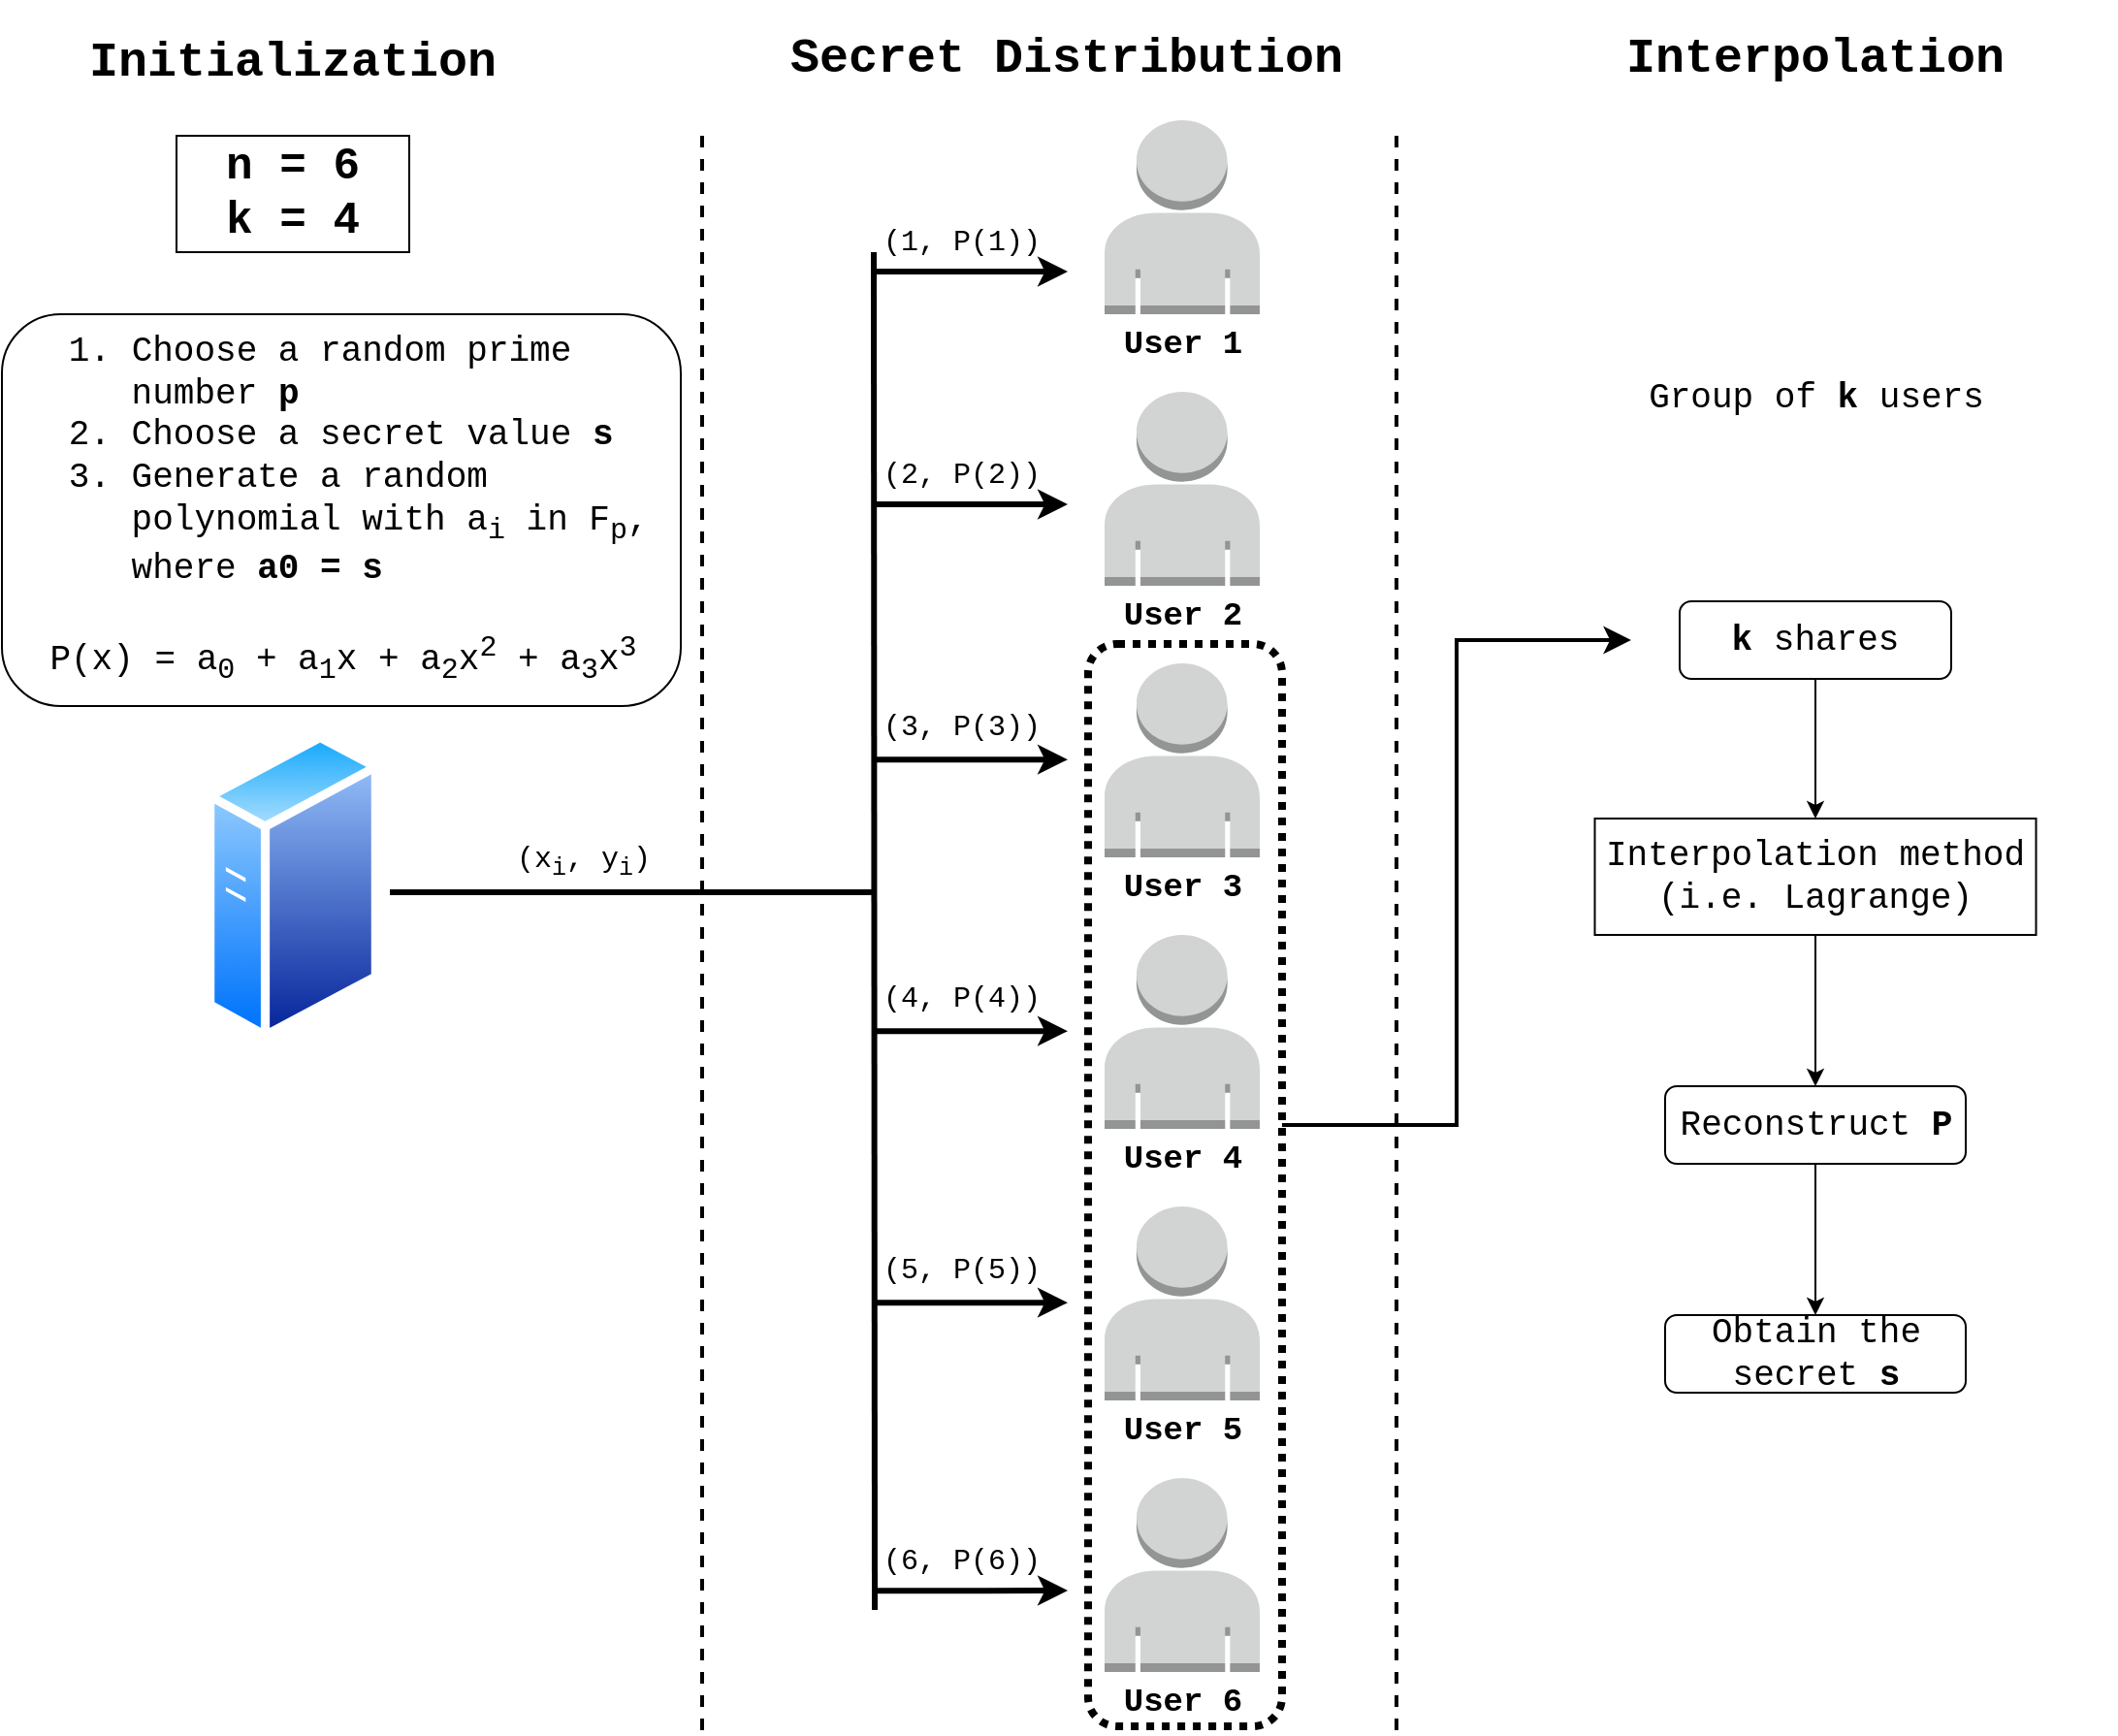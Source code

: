 <mxfile version="21.3.5" type="device">
  <diagram id="l8hXMBHkgcEJcSW0mbfh" name="Page-1">
    <mxGraphModel dx="2289" dy="1240" grid="1" gridSize="10" guides="1" tooltips="1" connect="1" arrows="1" fold="1" page="1" pageScale="1" pageWidth="1169" pageHeight="827" math="0" shadow="0">
      <root>
        <mxCell id="0" />
        <mxCell id="1" parent="0" />
        <mxCell id="tKc_tNkXUqN4JUZnoyCj-15" value="" style="outlineConnect=0;dashed=0;verticalLabelPosition=bottom;verticalAlign=top;align=center;html=1;shape=mxgraph.aws3.user;fillColor=#D2D3D3;gradientColor=none;" parent="1" vertex="1">
          <mxGeometry x="578.5" y="82" width="80" height="100" as="geometry" />
        </mxCell>
        <mxCell id="tKc_tNkXUqN4JUZnoyCj-16" value="" style="outlineConnect=0;dashed=0;verticalLabelPosition=bottom;verticalAlign=top;align=center;html=1;shape=mxgraph.aws3.user;fillColor=#D2D3D3;gradientColor=none;" parent="1" vertex="1">
          <mxGeometry x="578.5" y="502" width="80" height="100" as="geometry" />
        </mxCell>
        <mxCell id="tKc_tNkXUqN4JUZnoyCj-17" value="" style="outlineConnect=0;dashed=0;verticalLabelPosition=bottom;verticalAlign=top;align=center;html=1;shape=mxgraph.aws3.user;fillColor=#D2D3D3;gradientColor=none;" parent="1" vertex="1">
          <mxGeometry x="578.5" y="222" width="80" height="100" as="geometry" />
        </mxCell>
        <mxCell id="tKc_tNkXUqN4JUZnoyCj-18" value="" style="outlineConnect=0;dashed=0;verticalLabelPosition=bottom;verticalAlign=top;align=center;html=1;shape=mxgraph.aws3.user;fillColor=#D2D3D3;gradientColor=none;" parent="1" vertex="1">
          <mxGeometry x="578.5" y="642" width="80" height="100" as="geometry" />
        </mxCell>
        <mxCell id="tKc_tNkXUqN4JUZnoyCj-19" value="" style="outlineConnect=0;dashed=0;verticalLabelPosition=bottom;verticalAlign=top;align=center;html=1;shape=mxgraph.aws3.user;fillColor=#D2D3D3;gradientColor=none;" parent="1" vertex="1">
          <mxGeometry x="578.5" y="782" width="80" height="100" as="geometry" />
        </mxCell>
        <mxCell id="tKc_tNkXUqN4JUZnoyCj-20" value="" style="outlineConnect=0;dashed=0;verticalLabelPosition=bottom;verticalAlign=top;align=center;html=1;shape=mxgraph.aws3.user;fillColor=#D2D3D3;gradientColor=none;" parent="1" vertex="1">
          <mxGeometry x="578.5" y="362" width="80" height="100" as="geometry" />
        </mxCell>
        <mxCell id="tKc_tNkXUqN4JUZnoyCj-23" value="&lt;font face=&quot;Courier New&quot; style=&quot;font-size: 17px;&quot;&gt;User 1&lt;/font&gt;" style="text;html=1;strokeColor=none;fillColor=none;align=center;verticalAlign=middle;whiteSpace=wrap;rounded=0;fontSize=17;fontStyle=1" parent="1" vertex="1">
          <mxGeometry x="578.5" y="182" width="80" height="30" as="geometry" />
        </mxCell>
        <mxCell id="tKc_tNkXUqN4JUZnoyCj-24" value="&lt;font face=&quot;Courier New&quot; style=&quot;font-size: 17px;&quot;&gt;User 6&lt;/font&gt;" style="text;html=1;strokeColor=none;fillColor=none;align=center;verticalAlign=middle;whiteSpace=wrap;rounded=0;fontSize=17;fontStyle=1" parent="1" vertex="1">
          <mxGeometry x="578.5" y="882" width="80" height="30" as="geometry" />
        </mxCell>
        <mxCell id="tKc_tNkXUqN4JUZnoyCj-25" value="&lt;font face=&quot;Courier New&quot; style=&quot;font-size: 17px;&quot;&gt;User 5&lt;/font&gt;" style="text;html=1;strokeColor=none;fillColor=none;align=center;verticalAlign=middle;whiteSpace=wrap;rounded=0;fontSize=17;fontStyle=1" parent="1" vertex="1">
          <mxGeometry x="578.5" y="742" width="80" height="30" as="geometry" />
        </mxCell>
        <mxCell id="tKc_tNkXUqN4JUZnoyCj-26" value="&lt;font face=&quot;Courier New&quot; style=&quot;font-size: 17px;&quot;&gt;User 4&lt;/font&gt;" style="text;html=1;strokeColor=none;fillColor=none;align=center;verticalAlign=middle;whiteSpace=wrap;rounded=0;fontSize=17;fontStyle=1" parent="1" vertex="1">
          <mxGeometry x="578.5" y="602" width="80" height="30" as="geometry" />
        </mxCell>
        <mxCell id="tKc_tNkXUqN4JUZnoyCj-27" value="&lt;font face=&quot;Courier New&quot; style=&quot;font-size: 17px;&quot;&gt;User 3&lt;/font&gt;" style="text;html=1;strokeColor=none;fillColor=none;align=center;verticalAlign=middle;whiteSpace=wrap;rounded=0;fontSize=17;fontStyle=1" parent="1" vertex="1">
          <mxGeometry x="578.5" y="462" width="80" height="30" as="geometry" />
        </mxCell>
        <mxCell id="tKc_tNkXUqN4JUZnoyCj-28" value="&lt;font face=&quot;Courier New&quot; style=&quot;font-size: 17px;&quot;&gt;User 2&lt;/font&gt;" style="text;html=1;strokeColor=none;fillColor=none;align=center;verticalAlign=middle;whiteSpace=wrap;rounded=0;fontSize=17;fontStyle=1" parent="1" vertex="1">
          <mxGeometry x="578.5" y="322" width="80" height="30" as="geometry" />
        </mxCell>
        <mxCell id="tKc_tNkXUqN4JUZnoyCj-38" value="" style="image;aspect=fixed;perimeter=ellipsePerimeter;html=1;align=center;shadow=0;dashed=0;spacingTop=3;image=img/lib/active_directory/generic_server.svg;" parent="1" vertex="1">
          <mxGeometry x="115" y="396.65" width="90" height="160.7" as="geometry" />
        </mxCell>
        <mxCell id="tKc_tNkXUqN4JUZnoyCj-40" value="" style="endArrow=none;html=1;rounded=0;dashed=1;strokeWidth=2;" parent="1" edge="1">
          <mxGeometry width="50" height="50" relative="1" as="geometry">
            <mxPoint x="371" y="912" as="sourcePoint" />
            <mxPoint x="371" y="84" as="targetPoint" />
          </mxGeometry>
        </mxCell>
        <mxCell id="tKc_tNkXUqN4JUZnoyCj-41" value="&lt;font face=&quot;Courier New&quot; style=&quot;font-size: 25px;&quot;&gt;&lt;b&gt;Initialization&lt;/b&gt;&lt;/font&gt;" style="text;html=1;strokeColor=none;fillColor=none;align=center;verticalAlign=middle;whiteSpace=wrap;rounded=0;" parent="1" vertex="1">
          <mxGeometry x="40" y="22" width="240" height="60" as="geometry" />
        </mxCell>
        <mxCell id="tKc_tNkXUqN4JUZnoyCj-44" value="&lt;font face=&quot;Courier New&quot; style=&quot;font-size: 23px;&quot;&gt;&lt;b&gt;n = 6&lt;br&gt;k = 4&lt;/b&gt;&lt;/font&gt;" style="rounded=0;whiteSpace=wrap;html=1;fillColor=none;" parent="1" vertex="1">
          <mxGeometry x="100" y="90" width="120" height="60" as="geometry" />
        </mxCell>
        <mxCell id="CRX2v8fpZ8JX_sU6unah-1" value="" style="endArrow=none;html=1;rounded=0;strokeColor=default;strokeWidth=3;" parent="1" edge="1">
          <mxGeometry width="50" height="50" relative="1" as="geometry">
            <mxPoint x="210" y="480" as="sourcePoint" />
            <mxPoint x="460" y="480" as="targetPoint" />
          </mxGeometry>
        </mxCell>
        <mxCell id="FQGTf7QeuJeiLilW7rd6-1" value="" style="endArrow=none;html=1;rounded=1;strokeColor=default;strokeWidth=3;" edge="1" parent="1">
          <mxGeometry width="50" height="50" relative="1" as="geometry">
            <mxPoint x="459.5" y="150" as="sourcePoint" />
            <mxPoint x="460" y="850" as="targetPoint" />
          </mxGeometry>
        </mxCell>
        <mxCell id="FQGTf7QeuJeiLilW7rd6-2" value="" style="endArrow=classic;html=1;rounded=0;strokeWidth=3;" edge="1" parent="1">
          <mxGeometry width="50" height="50" relative="1" as="geometry">
            <mxPoint x="459.5" y="160" as="sourcePoint" />
            <mxPoint x="559.5" y="160" as="targetPoint" />
          </mxGeometry>
        </mxCell>
        <mxCell id="FQGTf7QeuJeiLilW7rd6-3" value="" style="endArrow=classic;html=1;rounded=0;strokeWidth=3;" edge="1" parent="1">
          <mxGeometry width="50" height="50" relative="1" as="geometry">
            <mxPoint x="459.5" y="280" as="sourcePoint" />
            <mxPoint x="559.5" y="280" as="targetPoint" />
          </mxGeometry>
        </mxCell>
        <mxCell id="FQGTf7QeuJeiLilW7rd6-4" value="" style="endArrow=classic;html=1;rounded=0;strokeWidth=3;" edge="1" parent="1">
          <mxGeometry width="50" height="50" relative="1" as="geometry">
            <mxPoint x="459.5" y="411.57" as="sourcePoint" />
            <mxPoint x="559.5" y="411.57" as="targetPoint" />
          </mxGeometry>
        </mxCell>
        <mxCell id="FQGTf7QeuJeiLilW7rd6-5" value="" style="endArrow=classic;html=1;rounded=0;strokeWidth=3;" edge="1" parent="1">
          <mxGeometry width="50" height="50" relative="1" as="geometry">
            <mxPoint x="459.5" y="551.57" as="sourcePoint" />
            <mxPoint x="559.5" y="551.57" as="targetPoint" />
          </mxGeometry>
        </mxCell>
        <mxCell id="FQGTf7QeuJeiLilW7rd6-6" value="" style="endArrow=classic;html=1;rounded=0;strokeWidth=3;" edge="1" parent="1">
          <mxGeometry width="50" height="50" relative="1" as="geometry">
            <mxPoint x="459.5" y="691.57" as="sourcePoint" />
            <mxPoint x="559.5" y="691.57" as="targetPoint" />
          </mxGeometry>
        </mxCell>
        <mxCell id="FQGTf7QeuJeiLilW7rd6-7" value="" style="endArrow=classic;html=1;rounded=1;strokeWidth=3;" edge="1" parent="1">
          <mxGeometry width="50" height="50" relative="1" as="geometry">
            <mxPoint x="459.5" y="840.18" as="sourcePoint" />
            <mxPoint x="559.5" y="840.0" as="targetPoint" />
          </mxGeometry>
        </mxCell>
        <mxCell id="FQGTf7QeuJeiLilW7rd6-8" value="&lt;font style=&quot;font-size: 15px;&quot; face=&quot;Courier New&quot;&gt;(1, P(1))&lt;/font&gt;" style="text;html=1;strokeColor=none;fillColor=none;align=center;verticalAlign=middle;whiteSpace=wrap;rounded=0;" vertex="1" parent="1">
          <mxGeometry x="460" y="130" width="90" height="30" as="geometry" />
        </mxCell>
        <mxCell id="FQGTf7QeuJeiLilW7rd6-14" value="&lt;font style=&quot;font-size: 15px;&quot; face=&quot;Courier New&quot;&gt;(x&lt;sub&gt;i&lt;/sub&gt;, y&lt;sub&gt;i&lt;/sub&gt;)&lt;/font&gt;" style="text;html=1;strokeColor=none;fillColor=none;align=center;verticalAlign=middle;whiteSpace=wrap;rounded=0;" vertex="1" parent="1">
          <mxGeometry x="270" y="450" width="80" height="30" as="geometry" />
        </mxCell>
        <mxCell id="FQGTf7QeuJeiLilW7rd6-15" value="&lt;font style=&quot;font-size: 15px;&quot; face=&quot;Courier New&quot;&gt;(2, P(2))&lt;/font&gt;" style="text;html=1;strokeColor=none;fillColor=none;align=center;verticalAlign=middle;whiteSpace=wrap;rounded=0;" vertex="1" parent="1">
          <mxGeometry x="460" y="250" width="90" height="30" as="geometry" />
        </mxCell>
        <mxCell id="FQGTf7QeuJeiLilW7rd6-16" value="&lt;font style=&quot;font-size: 15px;&quot; face=&quot;Courier New&quot;&gt;(3, P(3))&lt;/font&gt;" style="text;html=1;strokeColor=none;fillColor=none;align=center;verticalAlign=middle;whiteSpace=wrap;rounded=0;" vertex="1" parent="1">
          <mxGeometry x="460" y="380" width="90" height="30" as="geometry" />
        </mxCell>
        <mxCell id="FQGTf7QeuJeiLilW7rd6-17" value="&lt;font style=&quot;font-size: 15px;&quot; face=&quot;Courier New&quot;&gt;(4, P(4))&lt;/font&gt;" style="text;html=1;strokeColor=none;fillColor=none;align=center;verticalAlign=middle;whiteSpace=wrap;rounded=0;" vertex="1" parent="1">
          <mxGeometry x="460" y="520" width="90" height="30" as="geometry" />
        </mxCell>
        <mxCell id="FQGTf7QeuJeiLilW7rd6-18" value="&lt;font style=&quot;font-size: 15px;&quot; face=&quot;Courier New&quot;&gt;(5, P(5))&lt;/font&gt;" style="text;html=1;strokeColor=none;fillColor=none;align=center;verticalAlign=middle;whiteSpace=wrap;rounded=0;" vertex="1" parent="1">
          <mxGeometry x="460" y="660" width="90" height="30" as="geometry" />
        </mxCell>
        <mxCell id="FQGTf7QeuJeiLilW7rd6-19" value="&lt;font style=&quot;font-size: 15px;&quot; face=&quot;Courier New&quot;&gt;(6, P(6))&lt;/font&gt;" style="text;html=1;strokeColor=none;fillColor=none;align=center;verticalAlign=middle;whiteSpace=wrap;rounded=0;" vertex="1" parent="1">
          <mxGeometry x="460" y="810" width="90" height="30" as="geometry" />
        </mxCell>
        <mxCell id="FQGTf7QeuJeiLilW7rd6-20" value="&lt;font face=&quot;Courier New&quot; style=&quot;font-size: 25px;&quot;&gt;&lt;b&gt;Secret Distribution&lt;/b&gt;&lt;/font&gt;" style="text;html=1;strokeColor=none;fillColor=none;align=center;verticalAlign=middle;whiteSpace=wrap;rounded=0;" vertex="1" parent="1">
          <mxGeometry x="404" y="20" width="310" height="60" as="geometry" />
        </mxCell>
        <mxCell id="FQGTf7QeuJeiLilW7rd6-22" value="" style="endArrow=none;html=1;rounded=0;dashed=1;strokeWidth=2;" edge="1" parent="1">
          <mxGeometry width="50" height="50" relative="1" as="geometry">
            <mxPoint x="729" y="912" as="sourcePoint" />
            <mxPoint x="729" y="84" as="targetPoint" />
          </mxGeometry>
        </mxCell>
        <mxCell id="FQGTf7QeuJeiLilW7rd6-24" value="" style="rounded=1;whiteSpace=wrap;html=1;fillColor=none;dashed=1;dashPattern=1 1;strokeWidth=4;" vertex="1" parent="1">
          <mxGeometry x="570" y="352" width="100" height="558" as="geometry" />
        </mxCell>
        <mxCell id="FQGTf7QeuJeiLilW7rd6-25" value="" style="edgeStyle=elbowEdgeStyle;elbow=horizontal;endArrow=classic;html=1;curved=0;rounded=0;endSize=8;startSize=8;strokeWidth=2;" edge="1" parent="1">
          <mxGeometry width="50" height="50" relative="1" as="geometry">
            <mxPoint x="670" y="600" as="sourcePoint" />
            <mxPoint x="850" y="350" as="targetPoint" />
          </mxGeometry>
        </mxCell>
        <mxCell id="FQGTf7QeuJeiLilW7rd6-26" value="" style="shape=image;html=1;verticalAlign=top;verticalLabelPosition=bottom;labelBackgroundColor=#ffffff;imageAspect=0;aspect=fixed;image=https://cdn4.iconfinder.com/data/icons/core-ui-outlined/32/outlined_account_group-128.png" vertex="1" parent="1">
          <mxGeometry x="870" y="240" width="81" height="81" as="geometry" />
        </mxCell>
        <mxCell id="FQGTf7QeuJeiLilW7rd6-27" value="" style="shape=image;html=1;verticalAlign=top;verticalLabelPosition=bottom;labelBackgroundColor=#ffffff;imageAspect=0;aspect=fixed;image=https://cdn4.iconfinder.com/data/icons/core-ui-outlined/32/outlined_account_group-128.png;direction=east;flipV=0;flipH=1;" vertex="1" parent="1">
          <mxGeometry x="951" y="239" width="82" height="82" as="geometry" />
        </mxCell>
        <mxCell id="FQGTf7QeuJeiLilW7rd6-28" value="&lt;font face=&quot;Courier New&quot; style=&quot;font-size: 25px;&quot;&gt;&lt;b&gt;Interpolation&lt;/b&gt;&lt;/font&gt;" style="text;html=1;strokeColor=none;fillColor=none;align=center;verticalAlign=middle;whiteSpace=wrap;rounded=0;" vertex="1" parent="1">
          <mxGeometry x="790" y="20" width="310" height="60" as="geometry" />
        </mxCell>
        <mxCell id="FQGTf7QeuJeiLilW7rd6-30" value="&lt;div style=&quot;&quot;&gt;&lt;font style=&quot;background-color: initial; font-size: 18px;&quot; face=&quot;Courier New&quot;&gt;&amp;nbsp; &amp;nbsp;1.&amp;nbsp;&lt;/font&gt;&lt;font style=&quot;background-color: initial; font-size: 18px;&quot; face=&quot;Courier New&quot;&gt;Choose a random prime&lt;/font&gt;&lt;/div&gt;&lt;div style=&quot;&quot;&gt;&lt;font style=&quot;background-color: initial; font-size: 18px;&quot; face=&quot;Courier New&quot;&gt;&amp;nbsp; &amp;nbsp; &amp;nbsp; number &lt;b&gt;p&lt;/b&gt;&lt;/font&gt;&lt;/div&gt;&lt;font style=&quot;font-size: 18px;&quot; face=&quot;Courier New&quot;&gt;&lt;div style=&quot;&quot;&gt;&lt;span style=&quot;background-color: initial;&quot;&gt;&amp;nbsp; &amp;nbsp;2. Choose a secret value &lt;/span&gt;&lt;b style=&quot;background-color: initial;&quot;&gt;s&lt;/b&gt;&lt;/div&gt;&lt;div style=&quot;&quot;&gt;&lt;span style=&quot;background-color: initial;&quot;&gt;&amp;nbsp; &amp;nbsp;3. Generate a random&lt;/span&gt;&lt;/div&gt;&lt;div style=&quot;&quot;&gt;&lt;span style=&quot;background-color: initial;&quot;&gt;&amp;nbsp; &amp;nbsp; &amp;nbsp; polynomial with a&lt;/span&gt;&lt;sub style=&quot;background-color: initial;&quot;&gt;i&lt;/sub&gt;&lt;span style=&quot;background-color: initial;&quot;&gt; in F&lt;/span&gt;&lt;sub style=&quot;background-color: initial;&quot;&gt;p&lt;/sub&gt;&lt;span style=&quot;background-color: initial;&quot;&gt;,&amp;nbsp; &amp;nbsp; &amp;nbsp; &amp;nbsp; where &lt;b&gt;a0 = s&lt;/b&gt;&lt;/span&gt;&lt;/div&gt;&lt;/font&gt;&lt;font style=&quot;font-size: 18px;&quot; face=&quot;Courier New&quot;&gt;&lt;br&gt;&lt;div style=&quot;text-align: center;&quot;&gt;&lt;span style=&quot;background-color: initial;&quot;&gt;P(x) = a&lt;sub&gt;0&lt;/sub&gt; + a&lt;sub&gt;1&lt;/sub&gt;x + a&lt;sub&gt;2&lt;/sub&gt;x&lt;sup&gt;2&lt;/sup&gt; + a&lt;sub&gt;3&lt;/sub&gt;x&lt;sup&gt;3&lt;/sup&gt;&lt;/span&gt;&lt;/div&gt;&lt;/font&gt;" style="rounded=1;whiteSpace=wrap;html=1;fillColor=none;align=left;" vertex="1" parent="1">
          <mxGeometry x="10" y="182" width="350" height="202" as="geometry" />
        </mxCell>
        <mxCell id="FQGTf7QeuJeiLilW7rd6-32" value="&lt;font face=&quot;Courier New&quot; style=&quot;font-size: 18px;&quot;&gt;Group of &lt;b&gt;k&lt;/b&gt; users&lt;/font&gt;" style="text;html=1;strokeColor=none;fillColor=none;align=center;verticalAlign=middle;whiteSpace=wrap;rounded=0;" vertex="1" parent="1">
          <mxGeometry x="852.5" y="211" width="185" height="28" as="geometry" />
        </mxCell>
        <mxCell id="FQGTf7QeuJeiLilW7rd6-33" value="&lt;font face=&quot;Courier New&quot; style=&quot;font-size: 18px;&quot;&gt;Interpolation method (i.e. Lagrange)&lt;/font&gt;" style="rounded=0;whiteSpace=wrap;html=1;fillColor=none;" vertex="1" parent="1">
          <mxGeometry x="831.25" y="442" width="227.5" height="60" as="geometry" />
        </mxCell>
        <mxCell id="FQGTf7QeuJeiLilW7rd6-35" value="&lt;font face=&quot;Courier New&quot;&gt;&lt;span style=&quot;font-size: 18px;&quot;&gt;&lt;b&gt;k&lt;/b&gt; shares&lt;/span&gt;&lt;/font&gt;" style="rounded=1;whiteSpace=wrap;html=1;fillColor=none;" vertex="1" parent="1">
          <mxGeometry x="875" y="330" width="140" height="40" as="geometry" />
        </mxCell>
        <mxCell id="FQGTf7QeuJeiLilW7rd6-38" value="" style="endArrow=classic;html=1;rounded=0;entryX=0.5;entryY=0;entryDx=0;entryDy=0;exitX=0.5;exitY=1;exitDx=0;exitDy=0;" edge="1" parent="1" source="FQGTf7QeuJeiLilW7rd6-35" target="FQGTf7QeuJeiLilW7rd6-33">
          <mxGeometry width="50" height="50" relative="1" as="geometry">
            <mxPoint x="951" y="372" as="sourcePoint" />
            <mxPoint x="951" y="440" as="targetPoint" />
          </mxGeometry>
        </mxCell>
        <mxCell id="FQGTf7QeuJeiLilW7rd6-39" value="" style="endArrow=classic;html=1;rounded=0;entryX=0.5;entryY=0;entryDx=0;entryDy=0;exitX=0.5;exitY=1;exitDx=0;exitDy=0;" edge="1" parent="1" source="FQGTf7QeuJeiLilW7rd6-33" target="FQGTf7QeuJeiLilW7rd6-40">
          <mxGeometry width="50" height="50" relative="1" as="geometry">
            <mxPoint x="944.47" y="502" as="sourcePoint" />
            <mxPoint x="944.47" y="574" as="targetPoint" />
          </mxGeometry>
        </mxCell>
        <mxCell id="FQGTf7QeuJeiLilW7rd6-40" value="&lt;font face=&quot;Courier New&quot;&gt;&lt;span style=&quot;font-size: 18px;&quot;&gt;Reconstruct &lt;b&gt;P&lt;/b&gt;&lt;/span&gt;&lt;/font&gt;" style="rounded=1;whiteSpace=wrap;html=1;fillColor=none;" vertex="1" parent="1">
          <mxGeometry x="867.5" y="580" width="155" height="40" as="geometry" />
        </mxCell>
        <mxCell id="FQGTf7QeuJeiLilW7rd6-41" value="" style="endArrow=classic;html=1;rounded=0;entryX=0.5;entryY=0;entryDx=0;entryDy=0;exitX=0.5;exitY=1;exitDx=0;exitDy=0;" edge="1" parent="1" target="FQGTf7QeuJeiLilW7rd6-42" source="FQGTf7QeuJeiLilW7rd6-40">
          <mxGeometry width="50" height="50" relative="1" as="geometry">
            <mxPoint x="947.5" y="620" as="sourcePoint" />
            <mxPoint x="946.97" y="692" as="targetPoint" />
          </mxGeometry>
        </mxCell>
        <mxCell id="FQGTf7QeuJeiLilW7rd6-42" value="&lt;font face=&quot;Courier New&quot;&gt;&lt;span style=&quot;font-size: 18px;&quot;&gt;Obtain the secret &lt;b&gt;s&lt;/b&gt;&lt;/span&gt;&lt;/font&gt;" style="rounded=1;whiteSpace=wrap;html=1;fillColor=none;" vertex="1" parent="1">
          <mxGeometry x="867.5" y="698" width="155" height="40" as="geometry" />
        </mxCell>
      </root>
    </mxGraphModel>
  </diagram>
</mxfile>
